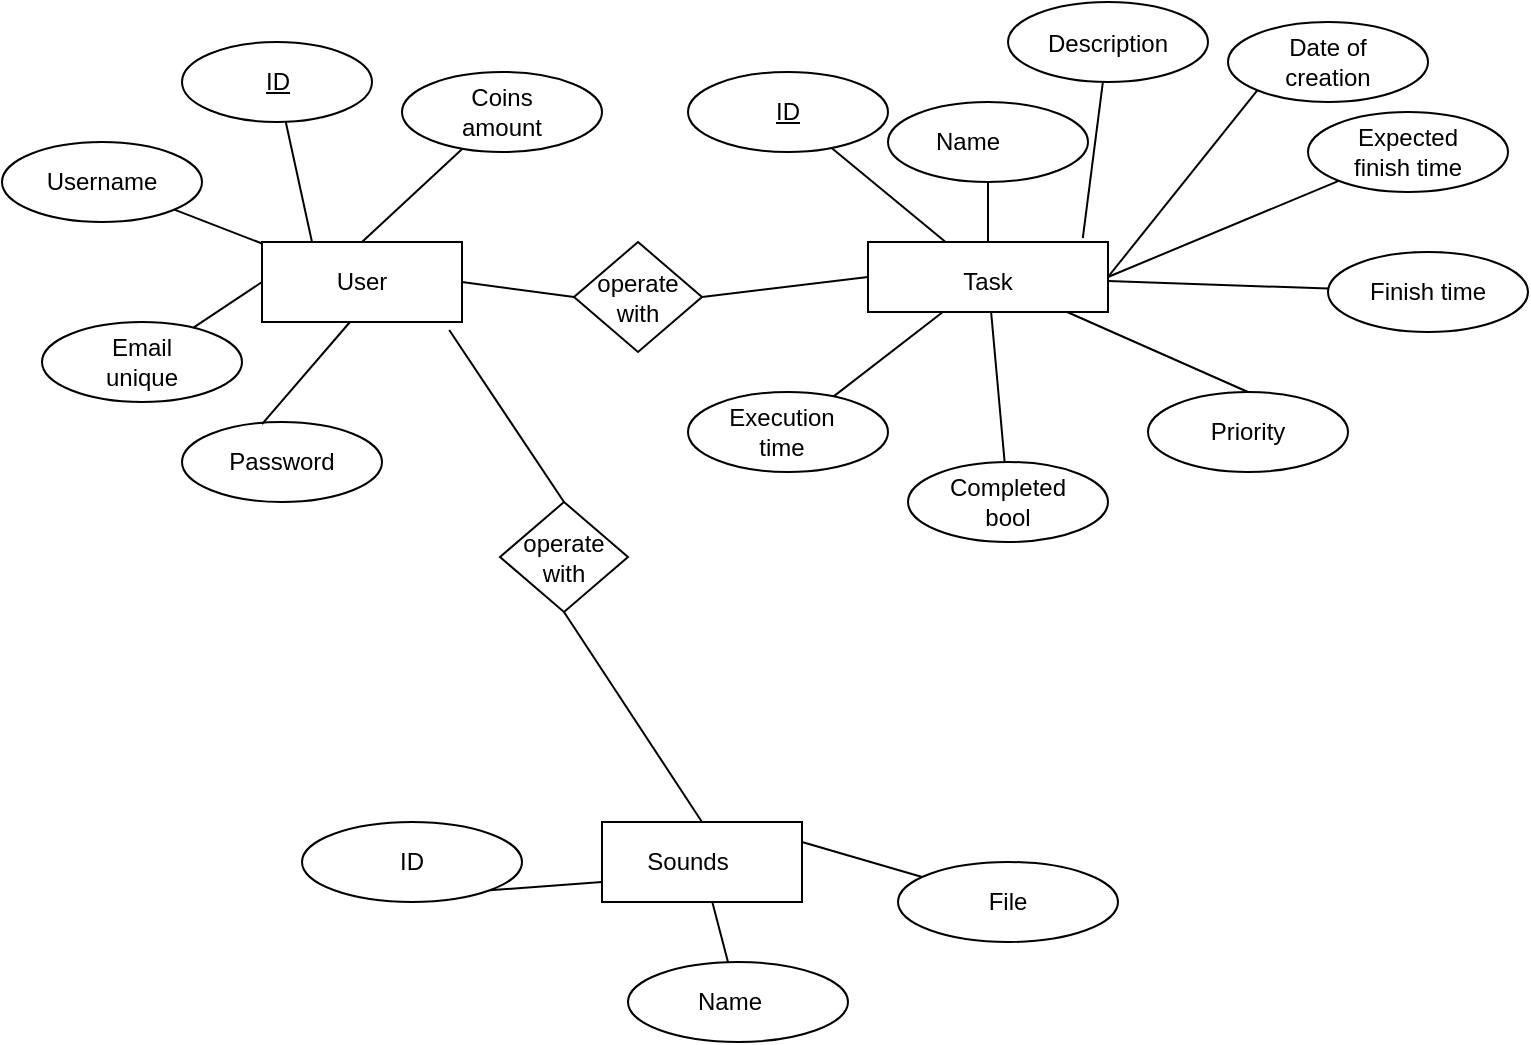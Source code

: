 <mxfile version="22.0.2" type="device">
  <diagram name="Сторінка-1" id="ESsVAyPyxzgNVBkOut-h">
    <mxGraphModel dx="1036" dy="1775" grid="1" gridSize="10" guides="1" tooltips="1" connect="1" arrows="1" fold="1" page="1" pageScale="1" pageWidth="827" pageHeight="1169" math="0" shadow="0">
      <root>
        <mxCell id="0" />
        <mxCell id="1" parent="0" />
        <mxCell id="AlIhJz9uRUidm1DOPy9E-1" value="" style="rounded=0;whiteSpace=wrap;html=1;" parent="1" vertex="1">
          <mxGeometry x="180" y="110" width="100" height="40" as="geometry" />
        </mxCell>
        <mxCell id="AlIhJz9uRUidm1DOPy9E-2" value="" style="ellipse;whiteSpace=wrap;html=1;" parent="1" vertex="1">
          <mxGeometry x="50" y="60" width="100" height="40" as="geometry" />
        </mxCell>
        <mxCell id="AlIhJz9uRUidm1DOPy9E-3" value="" style="ellipse;whiteSpace=wrap;html=1;" parent="1" vertex="1">
          <mxGeometry x="70" y="150" width="100" height="40" as="geometry" />
        </mxCell>
        <mxCell id="AlIhJz9uRUidm1DOPy9E-4" value="" style="ellipse;whiteSpace=wrap;html=1;" parent="1" vertex="1">
          <mxGeometry x="140" y="200" width="100" height="40" as="geometry" />
        </mxCell>
        <mxCell id="AlIhJz9uRUidm1DOPy9E-5" value="" style="ellipse;whiteSpace=wrap;html=1;" parent="1" vertex="1">
          <mxGeometry x="140" y="10" width="95" height="40" as="geometry" />
        </mxCell>
        <mxCell id="AlIhJz9uRUidm1DOPy9E-6" value="" style="endArrow=none;html=1;rounded=0;" parent="1" target="AlIhJz9uRUidm1DOPy9E-5" edge="1">
          <mxGeometry width="50" height="50" relative="1" as="geometry">
            <mxPoint x="205" y="110" as="sourcePoint" />
            <mxPoint x="255" y="60" as="targetPoint" />
          </mxGeometry>
        </mxCell>
        <mxCell id="AlIhJz9uRUidm1DOPy9E-7" value="" style="endArrow=none;html=1;rounded=0;" parent="1" edge="1">
          <mxGeometry width="50" height="50" relative="1" as="geometry">
            <mxPoint x="180.004" y="201.054" as="sourcePoint" />
            <mxPoint x="223.99" y="150" as="targetPoint" />
          </mxGeometry>
        </mxCell>
        <mxCell id="AlIhJz9uRUidm1DOPy9E-8" value="" style="endArrow=none;html=1;rounded=0;" parent="1" source="AlIhJz9uRUidm1DOPy9E-3" edge="1">
          <mxGeometry width="50" height="50" relative="1" as="geometry">
            <mxPoint x="130" y="180" as="sourcePoint" />
            <mxPoint x="180" y="130" as="targetPoint" />
          </mxGeometry>
        </mxCell>
        <mxCell id="AlIhJz9uRUidm1DOPy9E-9" value="" style="endArrow=none;html=1;rounded=0;" parent="1" source="AlIhJz9uRUidm1DOPy9E-2" target="AlIhJz9uRUidm1DOPy9E-1" edge="1">
          <mxGeometry width="50" height="50" relative="1" as="geometry">
            <mxPoint x="150" y="135" as="sourcePoint" />
            <mxPoint x="220.711" y="85" as="targetPoint" />
          </mxGeometry>
        </mxCell>
        <mxCell id="AlIhJz9uRUidm1DOPy9E-10" value="&lt;font style=&quot;vertical-align: inherit;&quot;&gt;&lt;font style=&quot;vertical-align: inherit;&quot;&gt;User&lt;/font&gt;&lt;/font&gt;" style="text;html=1;strokeColor=none;fillColor=none;align=center;verticalAlign=middle;whiteSpace=wrap;rounded=0;" parent="1" vertex="1">
          <mxGeometry x="200" y="115" width="60" height="30" as="geometry" />
        </mxCell>
        <mxCell id="AlIhJz9uRUidm1DOPy9E-11" value="&lt;font style=&quot;vertical-align: inherit;&quot;&gt;&lt;font style=&quot;vertical-align: inherit;&quot;&gt;ID&lt;/font&gt;&lt;/font&gt;" style="text;html=1;strokeColor=none;fillColor=none;align=center;verticalAlign=middle;whiteSpace=wrap;rounded=0;fontStyle=4" parent="1" vertex="1">
          <mxGeometry x="157.5" y="15" width="60" height="30" as="geometry" />
        </mxCell>
        <mxCell id="AlIhJz9uRUidm1DOPy9E-12" value="&lt;font style=&quot;vertical-align: inherit;&quot;&gt;&lt;font style=&quot;vertical-align: inherit;&quot;&gt;Username&lt;/font&gt;&lt;/font&gt;" style="text;html=1;strokeColor=none;fillColor=none;align=center;verticalAlign=middle;whiteSpace=wrap;rounded=0;" parent="1" vertex="1">
          <mxGeometry x="70" y="65" width="60" height="30" as="geometry" />
        </mxCell>
        <mxCell id="AlIhJz9uRUidm1DOPy9E-13" value="&lt;font style=&quot;vertical-align: inherit;&quot;&gt;&lt;font style=&quot;vertical-align: inherit;&quot;&gt;Password&lt;/font&gt;&lt;/font&gt;" style="text;html=1;strokeColor=none;fillColor=none;align=center;verticalAlign=middle;whiteSpace=wrap;rounded=0;" parent="1" vertex="1">
          <mxGeometry x="160" y="205" width="60" height="30" as="geometry" />
        </mxCell>
        <mxCell id="AlIhJz9uRUidm1DOPy9E-14" value="&lt;font style=&quot;vertical-align: inherit;&quot;&gt;&lt;font style=&quot;vertical-align: inherit;&quot;&gt;Email unique&lt;/font&gt;&lt;/font&gt;" style="text;html=1;strokeColor=none;fillColor=none;align=center;verticalAlign=middle;whiteSpace=wrap;rounded=0;" parent="1" vertex="1">
          <mxGeometry x="90" y="155" width="60" height="30" as="geometry" />
        </mxCell>
        <mxCell id="AlIhJz9uRUidm1DOPy9E-17" value="" style="ellipse;whiteSpace=wrap;html=1;" parent="1" vertex="1">
          <mxGeometry x="250" y="25" width="100" height="40" as="geometry" />
        </mxCell>
        <mxCell id="AlIhJz9uRUidm1DOPy9E-18" value="" style="endArrow=none;html=1;rounded=0;" parent="1" target="AlIhJz9uRUidm1DOPy9E-17" edge="1">
          <mxGeometry width="50" height="50" relative="1" as="geometry">
            <mxPoint x="230" y="110" as="sourcePoint" />
            <mxPoint x="280" y="60" as="targetPoint" />
          </mxGeometry>
        </mxCell>
        <mxCell id="AlIhJz9uRUidm1DOPy9E-19" value="Coins amount" style="text;html=1;strokeColor=none;fillColor=none;align=center;verticalAlign=middle;whiteSpace=wrap;rounded=0;" parent="1" vertex="1">
          <mxGeometry x="270" y="30" width="60" height="30" as="geometry" />
        </mxCell>
        <mxCell id="AlIhJz9uRUidm1DOPy9E-20" value="" style="rounded=0;whiteSpace=wrap;html=1;" parent="1" vertex="1">
          <mxGeometry x="483" y="110" width="120" height="35" as="geometry" />
        </mxCell>
        <mxCell id="AlIhJz9uRUidm1DOPy9E-21" value="" style="ellipse;whiteSpace=wrap;html=1;" parent="1" vertex="1">
          <mxGeometry x="393" y="25" width="100" height="40" as="geometry" />
        </mxCell>
        <mxCell id="AlIhJz9uRUidm1DOPy9E-22" value="" style="ellipse;whiteSpace=wrap;html=1;" parent="1" vertex="1">
          <mxGeometry x="553" y="-10" width="100" height="40" as="geometry" />
        </mxCell>
        <mxCell id="AlIhJz9uRUidm1DOPy9E-23" value="" style="ellipse;whiteSpace=wrap;html=1;" parent="1" vertex="1">
          <mxGeometry x="493" y="40" width="100" height="40" as="geometry" />
        </mxCell>
        <mxCell id="AlIhJz9uRUidm1DOPy9E-24" value="" style="ellipse;whiteSpace=wrap;html=1;" parent="1" vertex="1">
          <mxGeometry x="663" width="100" height="40" as="geometry" />
        </mxCell>
        <mxCell id="AlIhJz9uRUidm1DOPy9E-25" value="" style="ellipse;whiteSpace=wrap;html=1;" parent="1" vertex="1">
          <mxGeometry x="703" y="45" width="100" height="40" as="geometry" />
        </mxCell>
        <mxCell id="AlIhJz9uRUidm1DOPy9E-26" value="" style="ellipse;whiteSpace=wrap;html=1;" parent="1" vertex="1">
          <mxGeometry x="713" y="115" width="100" height="40" as="geometry" />
        </mxCell>
        <mxCell id="AlIhJz9uRUidm1DOPy9E-27" value="" style="ellipse;whiteSpace=wrap;html=1;" parent="1" vertex="1">
          <mxGeometry x="623" y="185" width="100" height="40" as="geometry" />
        </mxCell>
        <mxCell id="AlIhJz9uRUidm1DOPy9E-28" value="" style="ellipse;whiteSpace=wrap;html=1;" parent="1" vertex="1">
          <mxGeometry x="503" y="220" width="100" height="40" as="geometry" />
        </mxCell>
        <mxCell id="AlIhJz9uRUidm1DOPy9E-29" value="" style="ellipse;whiteSpace=wrap;html=1;" parent="1" vertex="1">
          <mxGeometry x="393" y="185" width="100" height="40" as="geometry" />
        </mxCell>
        <mxCell id="AlIhJz9uRUidm1DOPy9E-31" value="" style="endArrow=none;html=1;rounded=0;" parent="1" source="AlIhJz9uRUidm1DOPy9E-20" target="AlIhJz9uRUidm1DOPy9E-23" edge="1">
          <mxGeometry width="50" height="50" relative="1" as="geometry">
            <mxPoint x="513" y="120" as="sourcePoint" />
            <mxPoint x="563" y="70" as="targetPoint" />
          </mxGeometry>
        </mxCell>
        <mxCell id="AlIhJz9uRUidm1DOPy9E-32" value="" style="endArrow=none;html=1;rounded=0;" parent="1" source="AlIhJz9uRUidm1DOPy9E-20" target="AlIhJz9uRUidm1DOPy9E-21" edge="1">
          <mxGeometry width="50" height="50" relative="1" as="geometry">
            <mxPoint x="423" y="110" as="sourcePoint" />
            <mxPoint x="473" y="60" as="targetPoint" />
          </mxGeometry>
        </mxCell>
        <mxCell id="AlIhJz9uRUidm1DOPy9E-33" value="" style="endArrow=none;html=1;rounded=0;exitX=0.895;exitY=-0.057;exitDx=0;exitDy=0;exitPerimeter=0;" parent="1" source="AlIhJz9uRUidm1DOPy9E-20" target="AlIhJz9uRUidm1DOPy9E-22" edge="1">
          <mxGeometry width="50" height="50" relative="1" as="geometry">
            <mxPoint x="583" y="80" as="sourcePoint" />
            <mxPoint x="633" y="30" as="targetPoint" />
          </mxGeometry>
        </mxCell>
        <mxCell id="AlIhJz9uRUidm1DOPy9E-34" value="" style="endArrow=none;html=1;rounded=0;entryX=0;entryY=1;entryDx=0;entryDy=0;exitX=1;exitY=0.5;exitDx=0;exitDy=0;" parent="1" source="AlIhJz9uRUidm1DOPy9E-20" target="AlIhJz9uRUidm1DOPy9E-24" edge="1">
          <mxGeometry width="50" height="50" relative="1" as="geometry">
            <mxPoint x="623" y="80" as="sourcePoint" />
            <mxPoint x="673" y="30" as="targetPoint" />
          </mxGeometry>
        </mxCell>
        <mxCell id="AlIhJz9uRUidm1DOPy9E-35" value="" style="endArrow=none;html=1;rounded=0;exitX=1;exitY=0.5;exitDx=0;exitDy=0;" parent="1" source="AlIhJz9uRUidm1DOPy9E-20" target="AlIhJz9uRUidm1DOPy9E-25" edge="1">
          <mxGeometry width="50" height="50" relative="1" as="geometry">
            <mxPoint x="663" y="110" as="sourcePoint" />
            <mxPoint x="713" y="60" as="targetPoint" />
          </mxGeometry>
        </mxCell>
        <mxCell id="AlIhJz9uRUidm1DOPy9E-36" value="" style="endArrow=none;html=1;rounded=0;" parent="1" source="AlIhJz9uRUidm1DOPy9E-20" target="AlIhJz9uRUidm1DOPy9E-26" edge="1">
          <mxGeometry width="50" height="50" relative="1" as="geometry">
            <mxPoint x="683" y="180" as="sourcePoint" />
            <mxPoint x="733" y="130" as="targetPoint" />
          </mxGeometry>
        </mxCell>
        <mxCell id="AlIhJz9uRUidm1DOPy9E-37" value="" style="endArrow=none;html=1;rounded=0;exitX=0.5;exitY=0;exitDx=0;exitDy=0;" parent="1" source="AlIhJz9uRUidm1DOPy9E-27" target="AlIhJz9uRUidm1DOPy9E-20" edge="1">
          <mxGeometry width="50" height="50" relative="1" as="geometry">
            <mxPoint x="543" y="190" as="sourcePoint" />
            <mxPoint x="593" y="140" as="targetPoint" />
          </mxGeometry>
        </mxCell>
        <mxCell id="AlIhJz9uRUidm1DOPy9E-38" value="" style="endArrow=none;html=1;rounded=0;" parent="1" source="AlIhJz9uRUidm1DOPy9E-28" target="AlIhJz9uRUidm1DOPy9E-20" edge="1">
          <mxGeometry width="50" height="50" relative="1" as="geometry">
            <mxPoint x="513" y="190" as="sourcePoint" />
            <mxPoint x="563" y="140" as="targetPoint" />
          </mxGeometry>
        </mxCell>
        <mxCell id="AlIhJz9uRUidm1DOPy9E-39" value="" style="endArrow=none;html=1;rounded=0;" parent="1" source="AlIhJz9uRUidm1DOPy9E-29" target="AlIhJz9uRUidm1DOPy9E-20" edge="1">
          <mxGeometry width="50" height="50" relative="1" as="geometry">
            <mxPoint x="443" y="190" as="sourcePoint" />
            <mxPoint x="493" y="140" as="targetPoint" />
          </mxGeometry>
        </mxCell>
        <mxCell id="AlIhJz9uRUidm1DOPy9E-41" value="Task" style="text;html=1;strokeColor=none;fillColor=none;align=center;verticalAlign=middle;whiteSpace=wrap;rounded=0;" parent="1" vertex="1">
          <mxGeometry x="513" y="115" width="60" height="30" as="geometry" />
        </mxCell>
        <mxCell id="AlIhJz9uRUidm1DOPy9E-42" value="ID" style="text;html=1;strokeColor=none;fillColor=none;align=center;verticalAlign=middle;whiteSpace=wrap;rounded=0;fontStyle=4" parent="1" vertex="1">
          <mxGeometry x="413" y="30" width="60" height="30" as="geometry" />
        </mxCell>
        <mxCell id="AlIhJz9uRUidm1DOPy9E-43" value="Name" style="text;html=1;strokeColor=none;fillColor=none;align=center;verticalAlign=middle;whiteSpace=wrap;rounded=0;" parent="1" vertex="1">
          <mxGeometry x="503" y="45" width="60" height="30" as="geometry" />
        </mxCell>
        <mxCell id="AlIhJz9uRUidm1DOPy9E-44" value="Description" style="text;html=1;strokeColor=none;fillColor=none;align=center;verticalAlign=middle;whiteSpace=wrap;rounded=0;" parent="1" vertex="1">
          <mxGeometry x="573" y="-4" width="60" height="30" as="geometry" />
        </mxCell>
        <mxCell id="AlIhJz9uRUidm1DOPy9E-45" value="Date of creation" style="text;html=1;strokeColor=none;fillColor=none;align=center;verticalAlign=middle;whiteSpace=wrap;rounded=0;" parent="1" vertex="1">
          <mxGeometry x="683" y="5" width="60" height="30" as="geometry" />
        </mxCell>
        <mxCell id="AlIhJz9uRUidm1DOPy9E-46" value="Expected finish time" style="text;html=1;strokeColor=none;fillColor=none;align=center;verticalAlign=middle;whiteSpace=wrap;rounded=0;" parent="1" vertex="1">
          <mxGeometry x="723" y="50" width="60" height="30" as="geometry" />
        </mxCell>
        <mxCell id="AlIhJz9uRUidm1DOPy9E-47" value="Finish time" style="text;html=1;strokeColor=none;fillColor=none;align=center;verticalAlign=middle;whiteSpace=wrap;rounded=0;" parent="1" vertex="1">
          <mxGeometry x="733" y="120" width="60" height="30" as="geometry" />
        </mxCell>
        <mxCell id="AlIhJz9uRUidm1DOPy9E-48" value="Priority" style="text;html=1;strokeColor=none;fillColor=none;align=center;verticalAlign=middle;whiteSpace=wrap;rounded=0;" parent="1" vertex="1">
          <mxGeometry x="643" y="190" width="60" height="30" as="geometry" />
        </mxCell>
        <mxCell id="AlIhJz9uRUidm1DOPy9E-49" value="Completed bool" style="text;html=1;strokeColor=none;fillColor=none;align=center;verticalAlign=middle;whiteSpace=wrap;rounded=0;" parent="1" vertex="1">
          <mxGeometry x="523" y="225" width="60" height="30" as="geometry" />
        </mxCell>
        <mxCell id="AlIhJz9uRUidm1DOPy9E-50" value="Execution time" style="text;html=1;strokeColor=none;fillColor=none;align=center;verticalAlign=middle;whiteSpace=wrap;rounded=0;" parent="1" vertex="1">
          <mxGeometry x="410" y="190" width="60" height="30" as="geometry" />
        </mxCell>
        <mxCell id="AlIhJz9uRUidm1DOPy9E-51" value="" style="rounded=0;whiteSpace=wrap;html=1;" parent="1" vertex="1">
          <mxGeometry x="350" y="400" width="100" height="40" as="geometry" />
        </mxCell>
        <mxCell id="AlIhJz9uRUidm1DOPy9E-52" value="" style="ellipse;whiteSpace=wrap;html=1;" parent="1" vertex="1">
          <mxGeometry x="200" y="400" width="110" height="40" as="geometry" />
        </mxCell>
        <mxCell id="AlIhJz9uRUidm1DOPy9E-53" value="" style="ellipse;whiteSpace=wrap;html=1;" parent="1" vertex="1">
          <mxGeometry x="363" y="470" width="110" height="40" as="geometry" />
        </mxCell>
        <mxCell id="AlIhJz9uRUidm1DOPy9E-54" value="" style="ellipse;whiteSpace=wrap;html=1;" parent="1" vertex="1">
          <mxGeometry x="498" y="420" width="110" height="40" as="geometry" />
        </mxCell>
        <mxCell id="AlIhJz9uRUidm1DOPy9E-55" value="Sounds" style="text;html=1;strokeColor=none;fillColor=none;align=center;verticalAlign=middle;whiteSpace=wrap;rounded=0;" parent="1" vertex="1">
          <mxGeometry x="363" y="405" width="60" height="30" as="geometry" />
        </mxCell>
        <mxCell id="AlIhJz9uRUidm1DOPy9E-57" value="ID" style="text;html=1;strokeColor=none;fillColor=none;align=center;verticalAlign=middle;whiteSpace=wrap;rounded=0;" parent="1" vertex="1">
          <mxGeometry x="225" y="405" width="60" height="30" as="geometry" />
        </mxCell>
        <mxCell id="AlIhJz9uRUidm1DOPy9E-58" value="Name" style="text;html=1;strokeColor=none;fillColor=none;align=center;verticalAlign=middle;whiteSpace=wrap;rounded=0;" parent="1" vertex="1">
          <mxGeometry x="384" y="475" width="60" height="30" as="geometry" />
        </mxCell>
        <mxCell id="AlIhJz9uRUidm1DOPy9E-59" value="File" style="text;html=1;strokeColor=none;fillColor=none;align=center;verticalAlign=middle;whiteSpace=wrap;rounded=0;" parent="1" vertex="1">
          <mxGeometry x="523" y="425" width="60" height="30" as="geometry" />
        </mxCell>
        <mxCell id="AlIhJz9uRUidm1DOPy9E-60" value="" style="endArrow=none;html=1;rounded=0;" parent="1" source="AlIhJz9uRUidm1DOPy9E-53" target="AlIhJz9uRUidm1DOPy9E-51" edge="1">
          <mxGeometry width="50" height="50" relative="1" as="geometry">
            <mxPoint x="390" y="480" as="sourcePoint" />
            <mxPoint x="440" y="430" as="targetPoint" />
          </mxGeometry>
        </mxCell>
        <mxCell id="AlIhJz9uRUidm1DOPy9E-61" value="" style="endArrow=none;html=1;rounded=0;exitX=1;exitY=1;exitDx=0;exitDy=0;entryX=0;entryY=0.75;entryDx=0;entryDy=0;" parent="1" source="AlIhJz9uRUidm1DOPy9E-52" target="AlIhJz9uRUidm1DOPy9E-51" edge="1">
          <mxGeometry width="50" height="50" relative="1" as="geometry">
            <mxPoint x="285" y="470" as="sourcePoint" />
            <mxPoint x="355.711" y="420" as="targetPoint" />
          </mxGeometry>
        </mxCell>
        <mxCell id="AlIhJz9uRUidm1DOPy9E-62" value="" style="endArrow=none;html=1;rounded=0;exitX=1;exitY=0.25;exitDx=0;exitDy=0;" parent="1" source="AlIhJz9uRUidm1DOPy9E-51" target="AlIhJz9uRUidm1DOPy9E-54" edge="1">
          <mxGeometry width="50" height="50" relative="1" as="geometry">
            <mxPoint x="440" y="430" as="sourcePoint" />
            <mxPoint x="490" y="380" as="targetPoint" />
          </mxGeometry>
        </mxCell>
        <mxCell id="iVuNoVdWq0BzQu07OfhW-1" value="operate with" style="rhombus;whiteSpace=wrap;html=1;" vertex="1" parent="1">
          <mxGeometry x="336" y="110" width="64" height="55" as="geometry" />
        </mxCell>
        <mxCell id="iVuNoVdWq0BzQu07OfhW-4" value="" style="endArrow=none;html=1;rounded=0;entryX=0;entryY=0.5;entryDx=0;entryDy=0;exitX=1;exitY=0.5;exitDx=0;exitDy=0;" edge="1" parent="1" source="iVuNoVdWq0BzQu07OfhW-1" target="AlIhJz9uRUidm1DOPy9E-20">
          <mxGeometry width="50" height="50" relative="1" as="geometry">
            <mxPoint x="440" y="150" as="sourcePoint" />
            <mxPoint x="490" y="160" as="targetPoint" />
          </mxGeometry>
        </mxCell>
        <mxCell id="iVuNoVdWq0BzQu07OfhW-6" value="" style="endArrow=none;html=1;rounded=0;entryX=0;entryY=0.5;entryDx=0;entryDy=0;exitX=1;exitY=0.5;exitDx=0;exitDy=0;" edge="1" parent="1" source="AlIhJz9uRUidm1DOPy9E-1" target="iVuNoVdWq0BzQu07OfhW-1">
          <mxGeometry width="50" height="50" relative="1" as="geometry">
            <mxPoint x="290" y="170" as="sourcePoint" />
            <mxPoint x="490" y="160" as="targetPoint" />
            <Array as="points" />
          </mxGeometry>
        </mxCell>
        <mxCell id="iVuNoVdWq0BzQu07OfhW-7" value="operate with" style="rhombus;whiteSpace=wrap;html=1;" vertex="1" parent="1">
          <mxGeometry x="299" y="240" width="64" height="55" as="geometry" />
        </mxCell>
        <mxCell id="iVuNoVdWq0BzQu07OfhW-8" value="" style="endArrow=none;html=1;rounded=0;entryX=0.5;entryY=1;entryDx=0;entryDy=0;exitX=0.5;exitY=0;exitDx=0;exitDy=0;" edge="1" parent="1" source="AlIhJz9uRUidm1DOPy9E-51" target="iVuNoVdWq0BzQu07OfhW-7">
          <mxGeometry width="50" height="50" relative="1" as="geometry">
            <mxPoint x="360" y="360" as="sourcePoint" />
            <mxPoint x="410" y="310" as="targetPoint" />
          </mxGeometry>
        </mxCell>
        <mxCell id="iVuNoVdWq0BzQu07OfhW-9" value="" style="endArrow=none;html=1;rounded=0;entryX=0.936;entryY=1.1;entryDx=0;entryDy=0;entryPerimeter=0;exitX=0.5;exitY=0;exitDx=0;exitDy=0;" edge="1" parent="1" source="iVuNoVdWq0BzQu07OfhW-7" target="AlIhJz9uRUidm1DOPy9E-1">
          <mxGeometry width="50" height="50" relative="1" as="geometry">
            <mxPoint x="440" y="210" as="sourcePoint" />
            <mxPoint x="490" y="160" as="targetPoint" />
          </mxGeometry>
        </mxCell>
      </root>
    </mxGraphModel>
  </diagram>
</mxfile>
